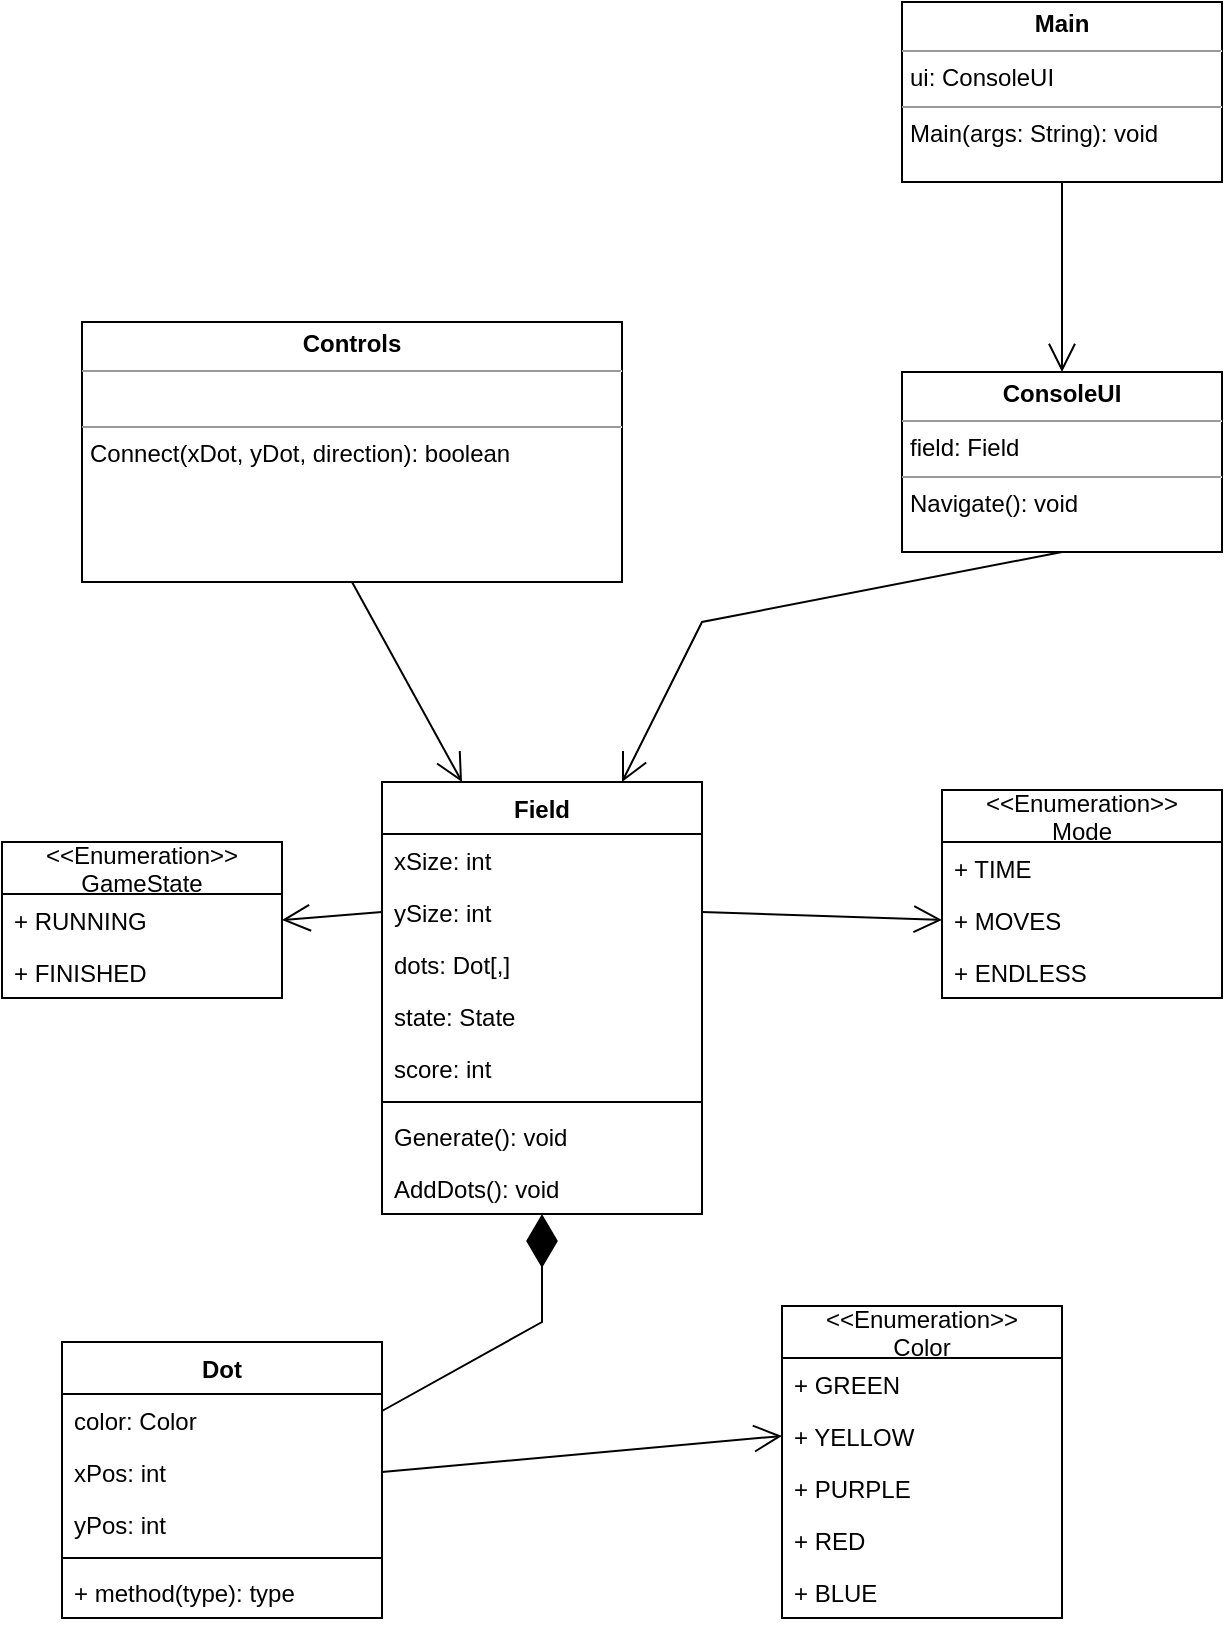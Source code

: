 <mxfile version="16.5.1" type="device"><diagram id="VfU0ZG5ydPvh-l2siBtL" name="Page-1"><mxGraphModel dx="1102" dy="861" grid="1" gridSize="10" guides="1" tooltips="1" connect="1" arrows="1" fold="1" page="1" pageScale="1" pageWidth="827" pageHeight="1169" math="0" shadow="0"><root><mxCell id="0"/><mxCell id="1" parent="0"/><mxCell id="SKMRQSwyiKVlTrVupop7-15" value="Field" style="swimlane;fontStyle=1;align=center;verticalAlign=top;childLayout=stackLayout;horizontal=1;startSize=26;horizontalStack=0;resizeParent=1;resizeParentMax=0;resizeLast=0;collapsible=1;marginBottom=0;" parent="1" vertex="1"><mxGeometry x="200" y="700" width="160" height="216" as="geometry"/></mxCell><mxCell id="SKMRQSwyiKVlTrVupop7-16" value="xSize: int" style="text;strokeColor=none;fillColor=none;align=left;verticalAlign=top;spacingLeft=4;spacingRight=4;overflow=hidden;rotatable=0;points=[[0,0.5],[1,0.5]];portConstraint=eastwest;" parent="SKMRQSwyiKVlTrVupop7-15" vertex="1"><mxGeometry y="26" width="160" height="26" as="geometry"/></mxCell><mxCell id="SKMRQSwyiKVlTrVupop7-24" value="ySize: int" style="text;strokeColor=none;fillColor=none;align=left;verticalAlign=top;spacingLeft=4;spacingRight=4;overflow=hidden;rotatable=0;points=[[0,0.5],[1,0.5]];portConstraint=eastwest;" parent="SKMRQSwyiKVlTrVupop7-15" vertex="1"><mxGeometry y="52" width="160" height="26" as="geometry"/></mxCell><mxCell id="SKMRQSwyiKVlTrVupop7-50" value="dots: Dot[,]" style="text;strokeColor=none;fillColor=none;align=left;verticalAlign=top;spacingLeft=4;spacingRight=4;overflow=hidden;rotatable=0;points=[[0,0.5],[1,0.5]];portConstraint=eastwest;" parent="SKMRQSwyiKVlTrVupop7-15" vertex="1"><mxGeometry y="78" width="160" height="26" as="geometry"/></mxCell><mxCell id="SKMRQSwyiKVlTrVupop7-57" value="state: State" style="text;strokeColor=none;fillColor=none;align=left;verticalAlign=top;spacingLeft=4;spacingRight=4;overflow=hidden;rotatable=0;points=[[0,0.5],[1,0.5]];portConstraint=eastwest;" parent="SKMRQSwyiKVlTrVupop7-15" vertex="1"><mxGeometry y="104" width="160" height="26" as="geometry"/></mxCell><mxCell id="SKMRQSwyiKVlTrVupop7-58" value="score: int" style="text;strokeColor=none;fillColor=none;align=left;verticalAlign=top;spacingLeft=4;spacingRight=4;overflow=hidden;rotatable=0;points=[[0,0.5],[1,0.5]];portConstraint=eastwest;" parent="SKMRQSwyiKVlTrVupop7-15" vertex="1"><mxGeometry y="130" width="160" height="26" as="geometry"/></mxCell><mxCell id="SKMRQSwyiKVlTrVupop7-17" value="" style="line;strokeWidth=1;fillColor=none;align=left;verticalAlign=middle;spacingTop=-1;spacingLeft=3;spacingRight=3;rotatable=0;labelPosition=right;points=[];portConstraint=eastwest;" parent="SKMRQSwyiKVlTrVupop7-15" vertex="1"><mxGeometry y="156" width="160" height="8" as="geometry"/></mxCell><mxCell id="SKMRQSwyiKVlTrVupop7-18" value="Generate(): void" style="text;strokeColor=none;fillColor=none;align=left;verticalAlign=top;spacingLeft=4;spacingRight=4;overflow=hidden;rotatable=0;points=[[0,0.5],[1,0.5]];portConstraint=eastwest;" parent="SKMRQSwyiKVlTrVupop7-15" vertex="1"><mxGeometry y="164" width="160" height="26" as="geometry"/></mxCell><mxCell id="SKMRQSwyiKVlTrVupop7-56" value="AddDots(): void" style="text;strokeColor=none;fillColor=none;align=left;verticalAlign=top;spacingLeft=4;spacingRight=4;overflow=hidden;rotatable=0;points=[[0,0.5],[1,0.5]];portConstraint=eastwest;" parent="SKMRQSwyiKVlTrVupop7-15" vertex="1"><mxGeometry y="190" width="160" height="26" as="geometry"/></mxCell><mxCell id="SKMRQSwyiKVlTrVupop7-26" value="Dot" style="swimlane;fontStyle=1;align=center;verticalAlign=top;childLayout=stackLayout;horizontal=1;startSize=26;horizontalStack=0;resizeParent=1;resizeParentMax=0;resizeLast=0;collapsible=1;marginBottom=0;" parent="1" vertex="1"><mxGeometry x="40" y="980" width="160" height="138" as="geometry"/></mxCell><mxCell id="SKMRQSwyiKVlTrVupop7-27" value="color: Color" style="text;strokeColor=none;fillColor=none;align=left;verticalAlign=top;spacingLeft=4;spacingRight=4;overflow=hidden;rotatable=0;points=[[0,0.5],[1,0.5]];portConstraint=eastwest;" parent="SKMRQSwyiKVlTrVupop7-26" vertex="1"><mxGeometry y="26" width="160" height="26" as="geometry"/></mxCell><mxCell id="SKMRQSwyiKVlTrVupop7-30" value="xPos: int" style="text;strokeColor=none;fillColor=none;align=left;verticalAlign=top;spacingLeft=4;spacingRight=4;overflow=hidden;rotatable=0;points=[[0,0.5],[1,0.5]];portConstraint=eastwest;" parent="SKMRQSwyiKVlTrVupop7-26" vertex="1"><mxGeometry y="52" width="160" height="26" as="geometry"/></mxCell><mxCell id="SKMRQSwyiKVlTrVupop7-31" value="yPos: int" style="text;strokeColor=none;fillColor=none;align=left;verticalAlign=top;spacingLeft=4;spacingRight=4;overflow=hidden;rotatable=0;points=[[0,0.5],[1,0.5]];portConstraint=eastwest;" parent="SKMRQSwyiKVlTrVupop7-26" vertex="1"><mxGeometry y="78" width="160" height="26" as="geometry"/></mxCell><mxCell id="SKMRQSwyiKVlTrVupop7-28" value="" style="line;strokeWidth=1;fillColor=none;align=left;verticalAlign=middle;spacingTop=-1;spacingLeft=3;spacingRight=3;rotatable=0;labelPosition=right;points=[];portConstraint=eastwest;" parent="SKMRQSwyiKVlTrVupop7-26" vertex="1"><mxGeometry y="104" width="160" height="8" as="geometry"/></mxCell><mxCell id="SKMRQSwyiKVlTrVupop7-29" value="+ method(type): type" style="text;strokeColor=none;fillColor=none;align=left;verticalAlign=top;spacingLeft=4;spacingRight=4;overflow=hidden;rotatable=0;points=[[0,0.5],[1,0.5]];portConstraint=eastwest;" parent="SKMRQSwyiKVlTrVupop7-26" vertex="1"><mxGeometry y="112" width="160" height="26" as="geometry"/></mxCell><mxCell id="SKMRQSwyiKVlTrVupop7-33" value="" style="endArrow=diamondThin;endFill=1;endSize=24;html=1;rounded=0;exitX=1;exitY=0.25;exitDx=0;exitDy=0;" parent="1" source="SKMRQSwyiKVlTrVupop7-26" target="SKMRQSwyiKVlTrVupop7-56" edge="1"><mxGeometry width="160" relative="1" as="geometry"><mxPoint x="380" y="440" as="sourcePoint"/><mxPoint x="380" y="550" as="targetPoint"/><Array as="points"><mxPoint x="280" y="970"/></Array></mxGeometry></mxCell><mxCell id="SKMRQSwyiKVlTrVupop7-34" value="&lt;&lt;Enumeration&gt;&gt;&#10;Color" style="swimlane;fontStyle=0;childLayout=stackLayout;horizontal=1;startSize=26;fillColor=none;horizontalStack=0;resizeParent=1;resizeParentMax=0;resizeLast=0;collapsible=1;marginBottom=0;" parent="1" vertex="1"><mxGeometry x="400" y="962" width="140" height="156" as="geometry"/></mxCell><mxCell id="SKMRQSwyiKVlTrVupop7-35" value="+ GREEN" style="text;strokeColor=none;fillColor=none;align=left;verticalAlign=top;spacingLeft=4;spacingRight=4;overflow=hidden;rotatable=0;points=[[0,0.5],[1,0.5]];portConstraint=eastwest;" parent="SKMRQSwyiKVlTrVupop7-34" vertex="1"><mxGeometry y="26" width="140" height="26" as="geometry"/></mxCell><mxCell id="SKMRQSwyiKVlTrVupop7-36" value="+ YELLOW" style="text;strokeColor=none;fillColor=none;align=left;verticalAlign=top;spacingLeft=4;spacingRight=4;overflow=hidden;rotatable=0;points=[[0,0.5],[1,0.5]];portConstraint=eastwest;" parent="SKMRQSwyiKVlTrVupop7-34" vertex="1"><mxGeometry y="52" width="140" height="26" as="geometry"/></mxCell><mxCell id="SKMRQSwyiKVlTrVupop7-37" value="+ PURPLE" style="text;strokeColor=none;fillColor=none;align=left;verticalAlign=top;spacingLeft=4;spacingRight=4;overflow=hidden;rotatable=0;points=[[0,0.5],[1,0.5]];portConstraint=eastwest;" parent="SKMRQSwyiKVlTrVupop7-34" vertex="1"><mxGeometry y="78" width="140" height="26" as="geometry"/></mxCell><mxCell id="SKMRQSwyiKVlTrVupop7-40" value="+ RED" style="text;strokeColor=none;fillColor=none;align=left;verticalAlign=top;spacingLeft=4;spacingRight=4;overflow=hidden;rotatable=0;points=[[0,0.5],[1,0.5]];portConstraint=eastwest;" parent="SKMRQSwyiKVlTrVupop7-34" vertex="1"><mxGeometry y="104" width="140" height="26" as="geometry"/></mxCell><mxCell id="SKMRQSwyiKVlTrVupop7-41" value="+ BLUE" style="text;strokeColor=none;fillColor=none;align=left;verticalAlign=top;spacingLeft=4;spacingRight=4;overflow=hidden;rotatable=0;points=[[0,0.5],[1,0.5]];portConstraint=eastwest;" parent="SKMRQSwyiKVlTrVupop7-34" vertex="1"><mxGeometry y="130" width="140" height="26" as="geometry"/></mxCell><mxCell id="SKMRQSwyiKVlTrVupop7-39" value="" style="endArrow=open;endFill=1;endSize=12;html=1;rounded=0;exitX=1;exitY=0.5;exitDx=0;exitDy=0;entryX=0;entryY=0.5;entryDx=0;entryDy=0;" parent="1" source="SKMRQSwyiKVlTrVupop7-30" target="SKMRQSwyiKVlTrVupop7-36" edge="1"><mxGeometry width="160" relative="1" as="geometry"><mxPoint x="380" y="430" as="sourcePoint"/><mxPoint x="540" y="430" as="targetPoint"/><Array as="points"/></mxGeometry></mxCell><mxCell id="SKMRQSwyiKVlTrVupop7-43" value="&lt;&lt;Enumeration&gt;&gt;&#10;GameState" style="swimlane;fontStyle=0;childLayout=stackLayout;horizontal=1;startSize=26;fillColor=none;horizontalStack=0;resizeParent=1;resizeParentMax=0;resizeLast=0;collapsible=1;marginBottom=0;" parent="1" vertex="1"><mxGeometry x="10" y="730" width="140" height="78" as="geometry"/></mxCell><mxCell id="SKMRQSwyiKVlTrVupop7-44" value="+ RUNNING" style="text;strokeColor=none;fillColor=none;align=left;verticalAlign=top;spacingLeft=4;spacingRight=4;overflow=hidden;rotatable=0;points=[[0,0.5],[1,0.5]];portConstraint=eastwest;" parent="SKMRQSwyiKVlTrVupop7-43" vertex="1"><mxGeometry y="26" width="140" height="26" as="geometry"/></mxCell><mxCell id="SKMRQSwyiKVlTrVupop7-45" value="+ FINISHED" style="text;strokeColor=none;fillColor=none;align=left;verticalAlign=top;spacingLeft=4;spacingRight=4;overflow=hidden;rotatable=0;points=[[0,0.5],[1,0.5]];portConstraint=eastwest;" parent="SKMRQSwyiKVlTrVupop7-43" vertex="1"><mxGeometry y="52" width="140" height="26" as="geometry"/></mxCell><mxCell id="SKMRQSwyiKVlTrVupop7-49" value="" style="endArrow=open;endFill=1;endSize=12;html=1;rounded=0;entryX=1;entryY=0.5;entryDx=0;entryDy=0;exitX=0;exitY=0.5;exitDx=0;exitDy=0;" parent="1" source="SKMRQSwyiKVlTrVupop7-24" target="SKMRQSwyiKVlTrVupop7-44" edge="1"><mxGeometry width="160" relative="1" as="geometry"><mxPoint x="320" y="345" as="sourcePoint"/><mxPoint x="207.62" y="356.674" as="targetPoint"/><Array as="points"/></mxGeometry></mxCell><mxCell id="SKMRQSwyiKVlTrVupop7-51" value="&lt;&lt;Enumeration&gt;&gt;&#10;Mode" style="swimlane;fontStyle=0;childLayout=stackLayout;horizontal=1;startSize=26;fillColor=none;horizontalStack=0;resizeParent=1;resizeParentMax=0;resizeLast=0;collapsible=1;marginBottom=0;" parent="1" vertex="1"><mxGeometry x="480" y="704" width="140" height="104" as="geometry"/></mxCell><mxCell id="SKMRQSwyiKVlTrVupop7-52" value="+ TIME" style="text;strokeColor=none;fillColor=none;align=left;verticalAlign=top;spacingLeft=4;spacingRight=4;overflow=hidden;rotatable=0;points=[[0,0.5],[1,0.5]];portConstraint=eastwest;" parent="SKMRQSwyiKVlTrVupop7-51" vertex="1"><mxGeometry y="26" width="140" height="26" as="geometry"/></mxCell><mxCell id="SKMRQSwyiKVlTrVupop7-53" value="+ MOVES" style="text;strokeColor=none;fillColor=none;align=left;verticalAlign=top;spacingLeft=4;spacingRight=4;overflow=hidden;rotatable=0;points=[[0,0.5],[1,0.5]];portConstraint=eastwest;" parent="SKMRQSwyiKVlTrVupop7-51" vertex="1"><mxGeometry y="52" width="140" height="26" as="geometry"/></mxCell><mxCell id="SKMRQSwyiKVlTrVupop7-54" value="+ ENDLESS" style="text;strokeColor=none;fillColor=none;align=left;verticalAlign=top;spacingLeft=4;spacingRight=4;overflow=hidden;rotatable=0;points=[[0,0.5],[1,0.5]];portConstraint=eastwest;" parent="SKMRQSwyiKVlTrVupop7-51" vertex="1"><mxGeometry y="78" width="140" height="26" as="geometry"/></mxCell><mxCell id="SKMRQSwyiKVlTrVupop7-55" value="" style="endArrow=open;endFill=1;endSize=12;html=1;rounded=0;entryX=0;entryY=0.5;entryDx=0;entryDy=0;exitX=1;exitY=0.5;exitDx=0;exitDy=0;" parent="1" source="SKMRQSwyiKVlTrVupop7-24" target="SKMRQSwyiKVlTrVupop7-53" edge="1"><mxGeometry width="160" relative="1" as="geometry"><mxPoint x="344" y="365" as="sourcePoint"/><mxPoint x="210" y="359" as="targetPoint"/><Array as="points"/></mxGeometry></mxCell><mxCell id="9ACE-ygZOkf4sj8wkiXO-2" value="&lt;p style=&quot;margin: 0px ; margin-top: 4px ; text-align: center&quot;&gt;&lt;b&gt;Controls&lt;/b&gt;&lt;/p&gt;&lt;hr size=&quot;1&quot;&gt;&lt;p style=&quot;margin: 0px ; margin-left: 4px&quot;&gt;&lt;br&gt;&lt;/p&gt;&lt;hr size=&quot;1&quot;&gt;&lt;p style=&quot;margin: 0px ; margin-left: 4px&quot;&gt;Connect(xDot, yDot, direction): boolean&lt;br&gt;&lt;/p&gt;" style="verticalAlign=top;align=left;overflow=fill;fontSize=12;fontFamily=Helvetica;html=1;" parent="1" vertex="1"><mxGeometry x="50" y="470" width="270" height="130" as="geometry"/></mxCell><mxCell id="JgsMlfqkVxhy4yUGzVdf-1" value="&lt;p style=&quot;margin: 0px ; margin-top: 4px ; text-align: center&quot;&gt;&lt;b&gt;ConsoleUI&lt;/b&gt;&lt;/p&gt;&lt;hr size=&quot;1&quot;&gt;&lt;p style=&quot;margin: 0px ; margin-left: 4px&quot;&gt;field: Field&lt;/p&gt;&lt;hr size=&quot;1&quot;&gt;&lt;p style=&quot;margin: 0px ; margin-left: 4px&quot;&gt;Navigate(): void&lt;/p&gt;" style="verticalAlign=top;align=left;overflow=fill;fontSize=12;fontFamily=Helvetica;html=1;" vertex="1" parent="1"><mxGeometry x="460" y="495" width="160" height="90" as="geometry"/></mxCell><mxCell id="JgsMlfqkVxhy4yUGzVdf-2" value="" style="endArrow=open;endFill=1;endSize=12;html=1;rounded=0;exitX=0.5;exitY=1;exitDx=0;exitDy=0;entryX=0.75;entryY=0;entryDx=0;entryDy=0;" edge="1" parent="1" source="JgsMlfqkVxhy4yUGzVdf-1" target="SKMRQSwyiKVlTrVupop7-15"><mxGeometry width="160" relative="1" as="geometry"><mxPoint x="330" y="440" as="sourcePoint"/><mxPoint x="490" y="440" as="targetPoint"/><Array as="points"><mxPoint x="360" y="620"/></Array></mxGeometry></mxCell><mxCell id="JgsMlfqkVxhy4yUGzVdf-3" value="" style="endArrow=open;endFill=1;endSize=12;html=1;rounded=0;exitX=0.5;exitY=1;exitDx=0;exitDy=0;entryX=0.25;entryY=0;entryDx=0;entryDy=0;" edge="1" parent="1" source="9ACE-ygZOkf4sj8wkiXO-2" target="SKMRQSwyiKVlTrVupop7-15"><mxGeometry width="160" relative="1" as="geometry"><mxPoint x="330" y="440" as="sourcePoint"/><mxPoint x="490" y="440" as="targetPoint"/><Array as="points"/></mxGeometry></mxCell><mxCell id="JgsMlfqkVxhy4yUGzVdf-4" value="&lt;p style=&quot;margin: 0px ; margin-top: 4px ; text-align: center&quot;&gt;&lt;b&gt;Main&lt;/b&gt;&lt;/p&gt;&lt;hr size=&quot;1&quot;&gt;&lt;p style=&quot;margin: 0px ; margin-left: 4px&quot;&gt;ui: ConsoleUI&lt;/p&gt;&lt;hr size=&quot;1&quot;&gt;&lt;p style=&quot;margin: 0px ; margin-left: 4px&quot;&gt;Main(args: String): void&lt;/p&gt;" style="verticalAlign=top;align=left;overflow=fill;fontSize=12;fontFamily=Helvetica;html=1;" vertex="1" parent="1"><mxGeometry x="460" y="310" width="160" height="90" as="geometry"/></mxCell><mxCell id="JgsMlfqkVxhy4yUGzVdf-5" value="" style="endArrow=open;endFill=1;endSize=12;html=1;rounded=0;exitX=0.5;exitY=1;exitDx=0;exitDy=0;entryX=0.5;entryY=0;entryDx=0;entryDy=0;" edge="1" parent="1" source="JgsMlfqkVxhy4yUGzVdf-4" target="JgsMlfqkVxhy4yUGzVdf-1"><mxGeometry width="160" relative="1" as="geometry"><mxPoint x="330" y="440" as="sourcePoint"/><mxPoint x="490" y="440" as="targetPoint"/></mxGeometry></mxCell></root></mxGraphModel></diagram></mxfile>